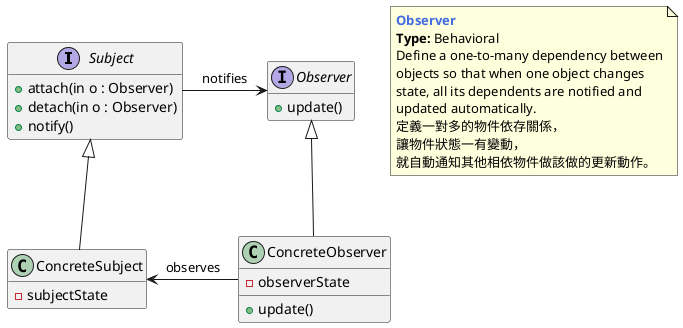 /' OBSERVER '/

@startuml OBSERVER_BosslsComing

interface Subject {
    + attach(in o : Observer)
    + detach(in o : Observer)
    + notify()
}

class ConcreteSubject {
    - subjectState
}

interface Observer {
    + update()
}

class ConcreteObserver {
    - observerState
    + update()
}

hide empty members

Subject -> Observer : notifies
Subject <|-- ConcreteSubject
Observer <|-- ConcreteObserver
ConcreteSubject <- ConcreteObserver : observes

note as N1
    <b><color:royalBlue>Observer</color></b>
    <b>Type:</b> Behavioral
    Define a one-to-many dependency between
    objects so that when one object changes
    state, all its dependents are notified and
    updated automatically.
    定義一對多的物件依存關係，
    讓物件狀態一有變動，
    就自動通知其他相依物件做該做的更新動作。
end note

@enduml